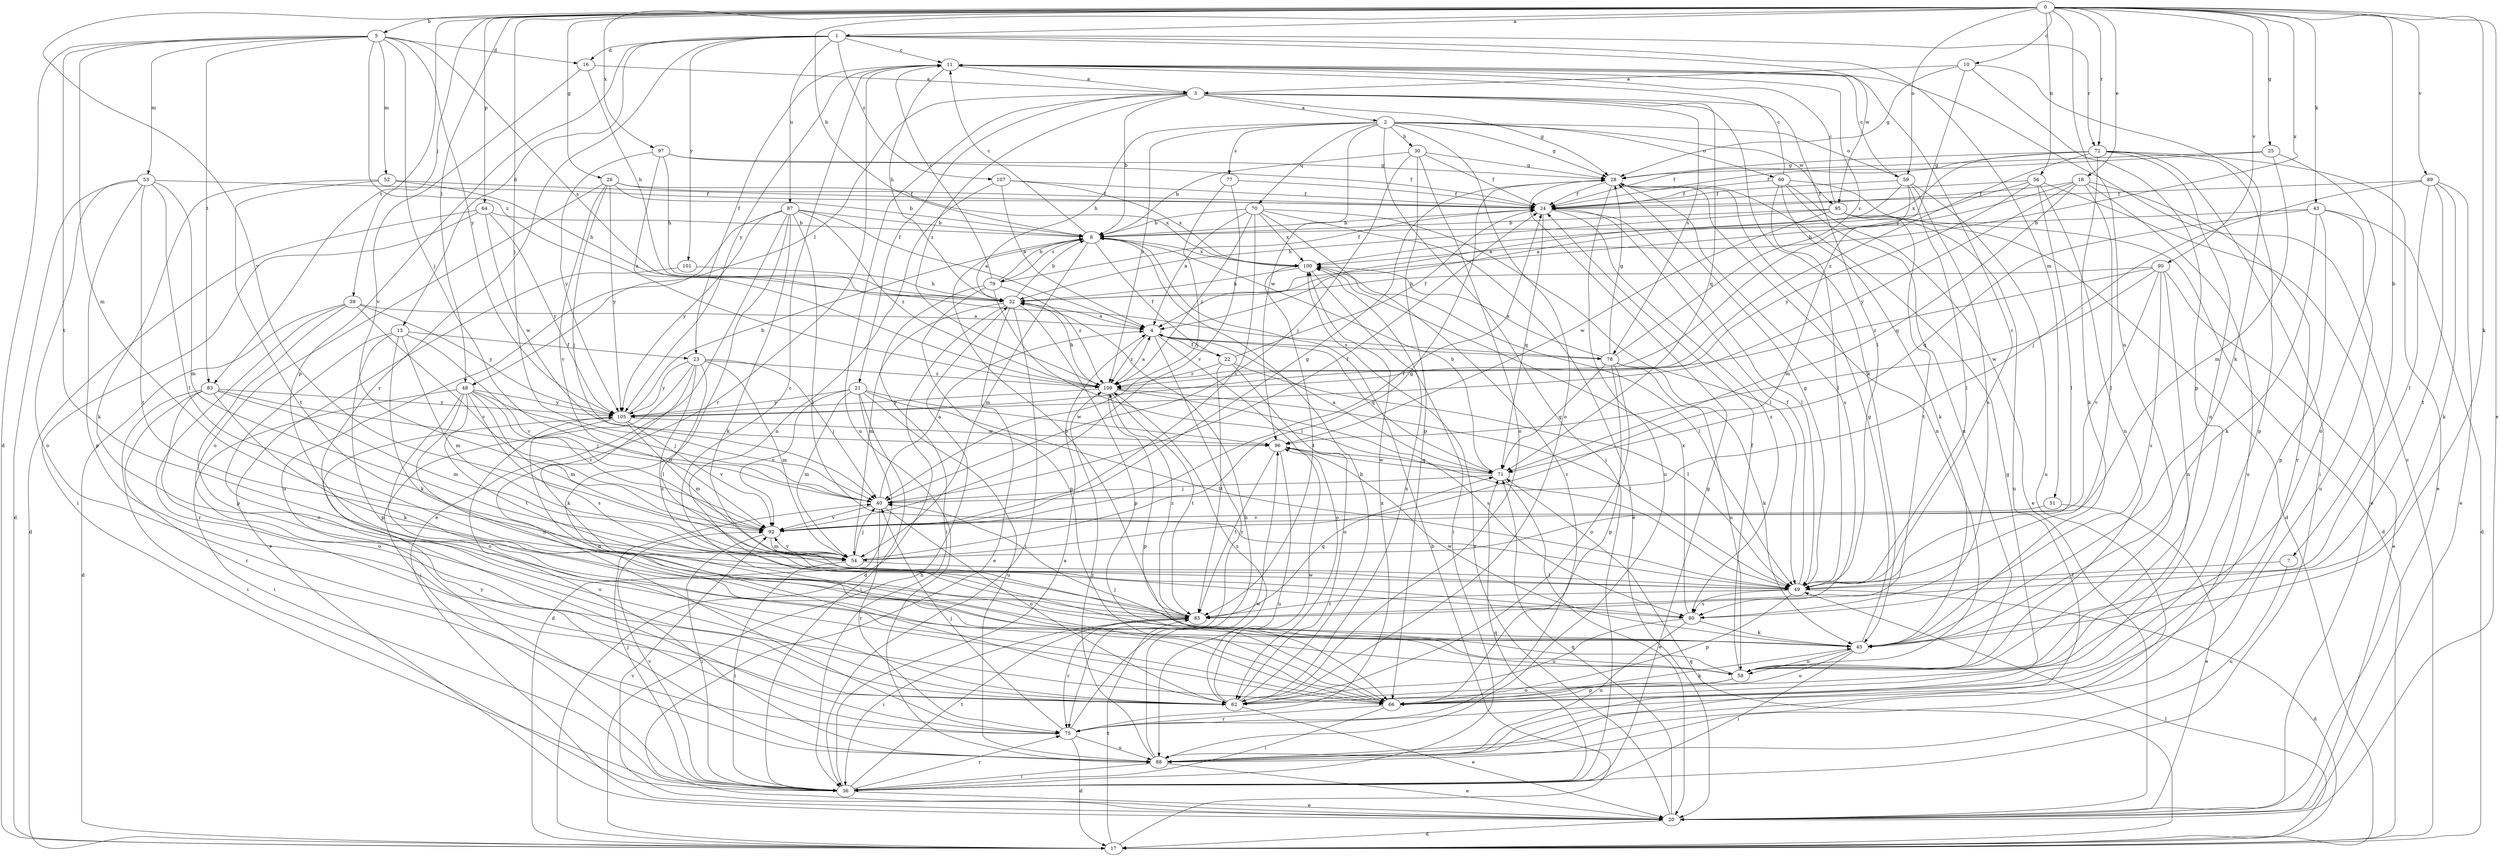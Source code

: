 strict digraph  {
0;
1;
2;
3;
4;
5;
7;
8;
10;
11;
13;
16;
17;
18;
20;
21;
22;
23;
24;
25;
26;
28;
30;
32;
36;
39;
40;
43;
45;
48;
49;
51;
52;
53;
54;
56;
58;
59;
60;
62;
64;
66;
70;
71;
72;
75;
77;
78;
79;
80;
83;
85;
87;
88;
89;
90;
92;
95;
96;
97;
100;
101;
105;
107;
109;
0 -> 1  [label=a];
0 -> 5  [label=b];
0 -> 7  [label=b];
0 -> 8  [label=b];
0 -> 10  [label=c];
0 -> 18  [label=e];
0 -> 20  [label=e];
0 -> 25  [label=g];
0 -> 26  [label=g];
0 -> 39  [label=j];
0 -> 40  [label=j];
0 -> 43  [label=k];
0 -> 45  [label=k];
0 -> 48  [label=l];
0 -> 56  [label=n];
0 -> 58  [label=n];
0 -> 59  [label=o];
0 -> 64  [label=p];
0 -> 72  [label=r];
0 -> 83  [label=t];
0 -> 89  [label=v];
0 -> 90  [label=v];
0 -> 92  [label=v];
0 -> 97  [label=x];
0 -> 100  [label=x];
1 -> 11  [label=c];
1 -> 13  [label=d];
1 -> 16  [label=d];
1 -> 51  [label=m];
1 -> 66  [label=p];
1 -> 72  [label=r];
1 -> 75  [label=r];
1 -> 87  [label=u];
1 -> 95  [label=w];
1 -> 101  [label=y];
1 -> 107  [label=z];
2 -> 28  [label=g];
2 -> 30  [label=h];
2 -> 32  [label=h];
2 -> 36  [label=i];
2 -> 59  [label=o];
2 -> 60  [label=o];
2 -> 62  [label=o];
2 -> 70  [label=q];
2 -> 77  [label=s];
2 -> 95  [label=w];
2 -> 96  [label=w];
2 -> 109  [label=z];
3 -> 2  [label=a];
3 -> 8  [label=b];
3 -> 21  [label=f];
3 -> 28  [label=g];
3 -> 45  [label=k];
3 -> 48  [label=l];
3 -> 49  [label=l];
3 -> 71  [label=q];
3 -> 78  [label=s];
3 -> 88  [label=u];
3 -> 109  [label=z];
4 -> 22  [label=f];
4 -> 62  [label=o];
4 -> 71  [label=q];
4 -> 75  [label=r];
4 -> 78  [label=s];
4 -> 109  [label=z];
5 -> 16  [label=d];
5 -> 17  [label=d];
5 -> 40  [label=j];
5 -> 52  [label=m];
5 -> 53  [label=m];
5 -> 54  [label=m];
5 -> 78  [label=s];
5 -> 83  [label=t];
5 -> 85  [label=t];
5 -> 105  [label=y];
5 -> 109  [label=z];
7 -> 49  [label=l];
7 -> 88  [label=u];
8 -> 11  [label=c];
8 -> 22  [label=f];
8 -> 54  [label=m];
8 -> 79  [label=s];
8 -> 100  [label=x];
10 -> 3  [label=a];
10 -> 28  [label=g];
10 -> 45  [label=k];
10 -> 66  [label=p];
10 -> 109  [label=z];
11 -> 3  [label=a];
11 -> 23  [label=f];
11 -> 32  [label=h];
11 -> 75  [label=r];
11 -> 105  [label=y];
13 -> 23  [label=f];
13 -> 45  [label=k];
13 -> 54  [label=m];
13 -> 62  [label=o];
13 -> 66  [label=p];
13 -> 92  [label=v];
16 -> 3  [label=a];
16 -> 32  [label=h];
16 -> 92  [label=v];
17 -> 8  [label=b];
17 -> 11  [label=c];
17 -> 32  [label=h];
17 -> 49  [label=l];
17 -> 71  [label=q];
17 -> 85  [label=t];
18 -> 24  [label=f];
18 -> 32  [label=h];
18 -> 49  [label=l];
18 -> 71  [label=q];
18 -> 75  [label=r];
18 -> 88  [label=u];
18 -> 105  [label=y];
20 -> 17  [label=d];
20 -> 71  [label=q];
20 -> 92  [label=v];
20 -> 100  [label=x];
21 -> 17  [label=d];
21 -> 36  [label=i];
21 -> 49  [label=l];
21 -> 54  [label=m];
21 -> 88  [label=u];
21 -> 92  [label=v];
21 -> 96  [label=w];
21 -> 105  [label=y];
22 -> 24  [label=f];
22 -> 49  [label=l];
22 -> 62  [label=o];
22 -> 85  [label=t];
22 -> 109  [label=z];
23 -> 36  [label=i];
23 -> 40  [label=j];
23 -> 45  [label=k];
23 -> 49  [label=l];
23 -> 54  [label=m];
23 -> 80  [label=s];
23 -> 105  [label=y];
23 -> 109  [label=z];
24 -> 8  [label=b];
24 -> 49  [label=l];
24 -> 71  [label=q];
24 -> 80  [label=s];
25 -> 24  [label=f];
25 -> 28  [label=g];
25 -> 54  [label=m];
25 -> 62  [label=o];
26 -> 8  [label=b];
26 -> 24  [label=f];
26 -> 40  [label=j];
26 -> 62  [label=o];
26 -> 92  [label=v];
26 -> 100  [label=x];
26 -> 105  [label=y];
28 -> 24  [label=f];
28 -> 58  [label=n];
28 -> 80  [label=s];
28 -> 88  [label=u];
30 -> 8  [label=b];
30 -> 24  [label=f];
30 -> 28  [label=g];
30 -> 40  [label=j];
30 -> 62  [label=o];
30 -> 66  [label=p];
32 -> 4  [label=a];
32 -> 8  [label=b];
32 -> 17  [label=d];
32 -> 20  [label=e];
32 -> 36  [label=i];
32 -> 54  [label=m];
32 -> 66  [label=p];
36 -> 4  [label=a];
36 -> 20  [label=e];
36 -> 28  [label=g];
36 -> 40  [label=j];
36 -> 71  [label=q];
36 -> 75  [label=r];
36 -> 85  [label=t];
36 -> 92  [label=v];
39 -> 4  [label=a];
39 -> 17  [label=d];
39 -> 66  [label=p];
39 -> 75  [label=r];
39 -> 92  [label=v];
39 -> 105  [label=y];
40 -> 4  [label=a];
40 -> 24  [label=f];
40 -> 62  [label=o];
40 -> 75  [label=r];
40 -> 92  [label=v];
43 -> 8  [label=b];
43 -> 17  [label=d];
43 -> 45  [label=k];
43 -> 66  [label=p];
43 -> 71  [label=q];
43 -> 88  [label=u];
45 -> 28  [label=g];
45 -> 36  [label=i];
45 -> 58  [label=n];
45 -> 62  [label=o];
45 -> 96  [label=w];
48 -> 36  [label=i];
48 -> 40  [label=j];
48 -> 54  [label=m];
48 -> 58  [label=n];
48 -> 62  [label=o];
48 -> 80  [label=s];
48 -> 85  [label=t];
48 -> 92  [label=v];
48 -> 105  [label=y];
49 -> 11  [label=c];
49 -> 17  [label=d];
49 -> 24  [label=f];
49 -> 28  [label=g];
49 -> 66  [label=p];
49 -> 80  [label=s];
49 -> 85  [label=t];
51 -> 20  [label=e];
51 -> 92  [label=v];
52 -> 24  [label=f];
52 -> 32  [label=h];
52 -> 45  [label=k];
52 -> 85  [label=t];
53 -> 17  [label=d];
53 -> 24  [label=f];
53 -> 49  [label=l];
53 -> 54  [label=m];
53 -> 62  [label=o];
53 -> 66  [label=p];
53 -> 85  [label=t];
54 -> 28  [label=g];
54 -> 36  [label=i];
54 -> 40  [label=j];
54 -> 49  [label=l];
54 -> 92  [label=v];
56 -> 4  [label=a];
56 -> 20  [label=e];
56 -> 24  [label=f];
56 -> 49  [label=l];
56 -> 58  [label=n];
56 -> 105  [label=y];
58 -> 24  [label=f];
58 -> 40  [label=j];
58 -> 62  [label=o];
58 -> 66  [label=p];
59 -> 4  [label=a];
59 -> 11  [label=c];
59 -> 24  [label=f];
59 -> 49  [label=l];
59 -> 54  [label=m];
59 -> 80  [label=s];
59 -> 88  [label=u];
60 -> 11  [label=c];
60 -> 17  [label=d];
60 -> 20  [label=e];
60 -> 24  [label=f];
60 -> 45  [label=k];
60 -> 49  [label=l];
60 -> 58  [label=n];
62 -> 8  [label=b];
62 -> 20  [label=e];
62 -> 96  [label=w];
62 -> 100  [label=x];
62 -> 109  [label=z];
64 -> 8  [label=b];
64 -> 17  [label=d];
64 -> 36  [label=i];
64 -> 96  [label=w];
64 -> 105  [label=y];
66 -> 11  [label=c];
66 -> 36  [label=i];
66 -> 45  [label=k];
66 -> 75  [label=r];
70 -> 4  [label=a];
70 -> 8  [label=b];
70 -> 20  [label=e];
70 -> 49  [label=l];
70 -> 75  [label=r];
70 -> 92  [label=v];
70 -> 100  [label=x];
70 -> 109  [label=z];
71 -> 4  [label=a];
71 -> 8  [label=b];
71 -> 20  [label=e];
71 -> 40  [label=j];
71 -> 96  [label=w];
72 -> 20  [label=e];
72 -> 24  [label=f];
72 -> 28  [label=g];
72 -> 36  [label=i];
72 -> 45  [label=k];
72 -> 58  [label=n];
72 -> 66  [label=p];
72 -> 100  [label=x];
72 -> 109  [label=z];
75 -> 17  [label=d];
75 -> 32  [label=h];
75 -> 40  [label=j];
75 -> 88  [label=u];
75 -> 100  [label=x];
77 -> 24  [label=f];
77 -> 40  [label=j];
77 -> 92  [label=v];
78 -> 11  [label=c];
78 -> 28  [label=g];
78 -> 45  [label=k];
78 -> 58  [label=n];
78 -> 62  [label=o];
78 -> 66  [label=p];
78 -> 71  [label=q];
78 -> 100  [label=x];
79 -> 8  [label=b];
79 -> 11  [label=c];
79 -> 24  [label=f];
79 -> 36  [label=i];
79 -> 49  [label=l];
79 -> 66  [label=p];
79 -> 109  [label=z];
80 -> 45  [label=k];
80 -> 62  [label=o];
80 -> 88  [label=u];
80 -> 100  [label=x];
83 -> 36  [label=i];
83 -> 40  [label=j];
83 -> 45  [label=k];
83 -> 54  [label=m];
83 -> 62  [label=o];
83 -> 75  [label=r];
83 -> 105  [label=y];
85 -> 8  [label=b];
85 -> 36  [label=i];
85 -> 71  [label=q];
85 -> 75  [label=r];
85 -> 109  [label=z];
87 -> 4  [label=a];
87 -> 8  [label=b];
87 -> 20  [label=e];
87 -> 45  [label=k];
87 -> 49  [label=l];
87 -> 62  [label=o];
87 -> 88  [label=u];
87 -> 105  [label=y];
87 -> 109  [label=z];
88 -> 20  [label=e];
88 -> 28  [label=g];
88 -> 36  [label=i];
88 -> 96  [label=w];
88 -> 105  [label=y];
88 -> 109  [label=z];
89 -> 20  [label=e];
89 -> 24  [label=f];
89 -> 40  [label=j];
89 -> 45  [label=k];
89 -> 49  [label=l];
89 -> 85  [label=t];
90 -> 20  [label=e];
90 -> 32  [label=h];
90 -> 58  [label=n];
90 -> 80  [label=s];
90 -> 92  [label=v];
90 -> 96  [label=w];
90 -> 109  [label=z];
92 -> 24  [label=f];
92 -> 28  [label=g];
92 -> 36  [label=i];
92 -> 54  [label=m];
95 -> 8  [label=b];
95 -> 11  [label=c];
95 -> 17  [label=d];
95 -> 32  [label=h];
95 -> 85  [label=t];
95 -> 88  [label=u];
95 -> 96  [label=w];
96 -> 71  [label=q];
96 -> 85  [label=t];
96 -> 88  [label=u];
97 -> 24  [label=f];
97 -> 28  [label=g];
97 -> 32  [label=h];
97 -> 105  [label=y];
97 -> 109  [label=z];
100 -> 32  [label=h];
100 -> 36  [label=i];
100 -> 49  [label=l];
100 -> 85  [label=t];
101 -> 20  [label=e];
101 -> 32  [label=h];
105 -> 8  [label=b];
105 -> 54  [label=m];
105 -> 58  [label=n];
105 -> 88  [label=u];
105 -> 92  [label=v];
105 -> 96  [label=w];
107 -> 4  [label=a];
107 -> 24  [label=f];
107 -> 58  [label=n];
107 -> 100  [label=x];
109 -> 4  [label=a];
109 -> 32  [label=h];
109 -> 49  [label=l];
109 -> 66  [label=p];
109 -> 80  [label=s];
109 -> 85  [label=t];
109 -> 105  [label=y];
}
